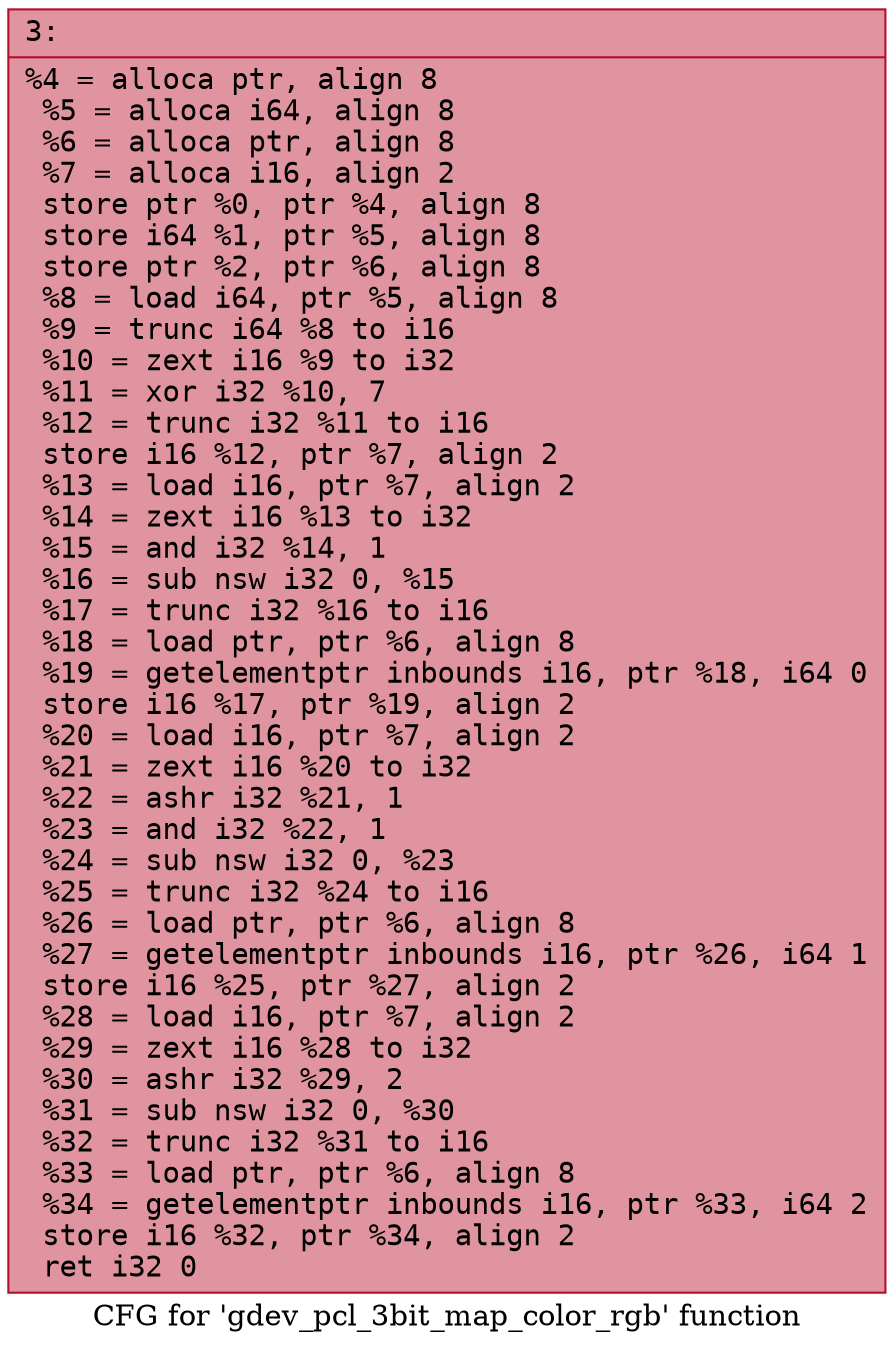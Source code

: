 digraph "CFG for 'gdev_pcl_3bit_map_color_rgb' function" {
	label="CFG for 'gdev_pcl_3bit_map_color_rgb' function";

	Node0x60000065e2b0 [shape=record,color="#b70d28ff", style=filled, fillcolor="#b70d2870" fontname="Courier",label="{3:\l|  %4 = alloca ptr, align 8\l  %5 = alloca i64, align 8\l  %6 = alloca ptr, align 8\l  %7 = alloca i16, align 2\l  store ptr %0, ptr %4, align 8\l  store i64 %1, ptr %5, align 8\l  store ptr %2, ptr %6, align 8\l  %8 = load i64, ptr %5, align 8\l  %9 = trunc i64 %8 to i16\l  %10 = zext i16 %9 to i32\l  %11 = xor i32 %10, 7\l  %12 = trunc i32 %11 to i16\l  store i16 %12, ptr %7, align 2\l  %13 = load i16, ptr %7, align 2\l  %14 = zext i16 %13 to i32\l  %15 = and i32 %14, 1\l  %16 = sub nsw i32 0, %15\l  %17 = trunc i32 %16 to i16\l  %18 = load ptr, ptr %6, align 8\l  %19 = getelementptr inbounds i16, ptr %18, i64 0\l  store i16 %17, ptr %19, align 2\l  %20 = load i16, ptr %7, align 2\l  %21 = zext i16 %20 to i32\l  %22 = ashr i32 %21, 1\l  %23 = and i32 %22, 1\l  %24 = sub nsw i32 0, %23\l  %25 = trunc i32 %24 to i16\l  %26 = load ptr, ptr %6, align 8\l  %27 = getelementptr inbounds i16, ptr %26, i64 1\l  store i16 %25, ptr %27, align 2\l  %28 = load i16, ptr %7, align 2\l  %29 = zext i16 %28 to i32\l  %30 = ashr i32 %29, 2\l  %31 = sub nsw i32 0, %30\l  %32 = trunc i32 %31 to i16\l  %33 = load ptr, ptr %6, align 8\l  %34 = getelementptr inbounds i16, ptr %33, i64 2\l  store i16 %32, ptr %34, align 2\l  ret i32 0\l}"];
}
